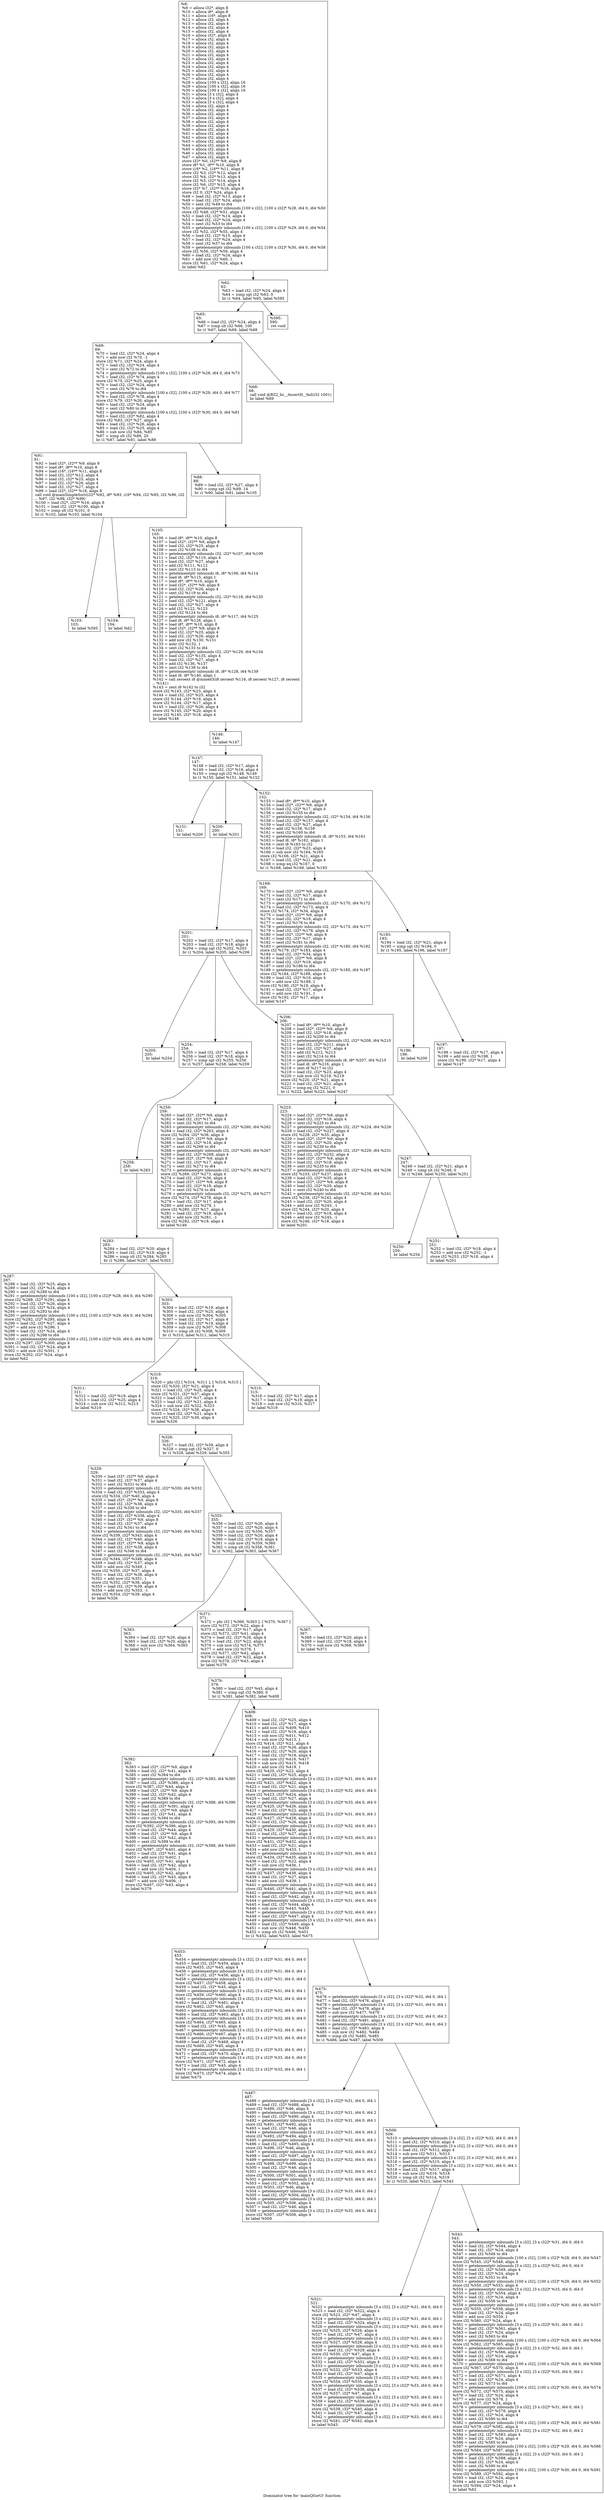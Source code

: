 digraph "Dominator tree for 'mainQSort3' function" {
	label="Dominator tree for 'mainQSort3' function";

	Node0xd1b7c0 [shape=record,label="{%8:\l  %9 = alloca i32*, align 8\l  %10 = alloca i8*, align 8\l  %11 = alloca i16*, align 8\l  %12 = alloca i32, align 4\l  %13 = alloca i32, align 4\l  %14 = alloca i32, align 4\l  %15 = alloca i32, align 4\l  %16 = alloca i32*, align 8\l  %17 = alloca i32, align 4\l  %18 = alloca i32, align 4\l  %19 = alloca i32, align 4\l  %20 = alloca i32, align 4\l  %21 = alloca i32, align 4\l  %22 = alloca i32, align 4\l  %23 = alloca i32, align 4\l  %24 = alloca i32, align 4\l  %25 = alloca i32, align 4\l  %26 = alloca i32, align 4\l  %27 = alloca i32, align 4\l  %28 = alloca [100 x i32], align 16\l  %29 = alloca [100 x i32], align 16\l  %30 = alloca [100 x i32], align 16\l  %31 = alloca [3 x i32], align 4\l  %32 = alloca [3 x i32], align 4\l  %33 = alloca [3 x i32], align 4\l  %34 = alloca i32, align 4\l  %35 = alloca i32, align 4\l  %36 = alloca i32, align 4\l  %37 = alloca i32, align 4\l  %38 = alloca i32, align 4\l  %39 = alloca i32, align 4\l  %40 = alloca i32, align 4\l  %41 = alloca i32, align 4\l  %42 = alloca i32, align 4\l  %43 = alloca i32, align 4\l  %44 = alloca i32, align 4\l  %45 = alloca i32, align 4\l  %46 = alloca i32, align 4\l  %47 = alloca i32, align 4\l  store i32* %0, i32** %9, align 8\l  store i8* %1, i8** %10, align 8\l  store i16* %2, i16** %11, align 8\l  store i32 %3, i32* %12, align 4\l  store i32 %4, i32* %13, align 4\l  store i32 %5, i32* %14, align 4\l  store i32 %6, i32* %15, align 4\l  store i32* %7, i32** %16, align 8\l  store i32 0, i32* %24, align 4\l  %48 = load i32, i32* %13, align 4\l  %49 = load i32, i32* %24, align 4\l  %50 = sext i32 %49 to i64\l  %51 = getelementptr inbounds [100 x i32], [100 x i32]* %28, i64 0, i64 %50\l  store i32 %48, i32* %51, align 4\l  %52 = load i32, i32* %14, align 4\l  %53 = load i32, i32* %24, align 4\l  %54 = sext i32 %53 to i64\l  %55 = getelementptr inbounds [100 x i32], [100 x i32]* %29, i64 0, i64 %54\l  store i32 %52, i32* %55, align 4\l  %56 = load i32, i32* %15, align 4\l  %57 = load i32, i32* %24, align 4\l  %58 = sext i32 %57 to i64\l  %59 = getelementptr inbounds [100 x i32], [100 x i32]* %30, i64 0, i64 %58\l  store i32 %56, i32* %59, align 4\l  %60 = load i32, i32* %24, align 4\l  %61 = add nsw i32 %60, 1\l  store i32 %61, i32* %24, align 4\l  br label %62\l}"];
	Node0xd1b7c0 -> Node0xc23fb0;
	Node0xc23fb0 [shape=record,label="{%62:\l62:                                               \l  %63 = load i32, i32* %24, align 4\l  %64 = icmp sgt i32 %63, 0\l  br i1 %64, label %65, label %595\l}"];
	Node0xc23fb0 -> Node0xd73430;
	Node0xc23fb0 -> Node0xc2b7d0;
	Node0xd73430 [shape=record,label="{%65:\l65:                                               \l  %66 = load i32, i32* %24, align 4\l  %67 = icmp slt i32 %66, 100\l  br i1 %67, label %69, label %68\l}"];
	Node0xd73430 -> Node0xa58880;
	Node0xd73430 -> Node0xb105a0;
	Node0xa58880 [shape=record,label="{%69:\l69:                                               \l  %70 = load i32, i32* %24, align 4\l  %71 = add nsw i32 %70, -1\l  store i32 %71, i32* %24, align 4\l  %72 = load i32, i32* %24, align 4\l  %73 = sext i32 %72 to i64\l  %74 = getelementptr inbounds [100 x i32], [100 x i32]* %28, i64 0, i64 %73\l  %75 = load i32, i32* %74, align 4\l  store i32 %75, i32* %25, align 4\l  %76 = load i32, i32* %24, align 4\l  %77 = sext i32 %76 to i64\l  %78 = getelementptr inbounds [100 x i32], [100 x i32]* %29, i64 0, i64 %77\l  %79 = load i32, i32* %78, align 4\l  store i32 %79, i32* %26, align 4\l  %80 = load i32, i32* %24, align 4\l  %81 = sext i32 %80 to i64\l  %82 = getelementptr inbounds [100 x i32], [100 x i32]* %30, i64 0, i64 %81\l  %83 = load i32, i32* %82, align 4\l  store i32 %83, i32* %27, align 4\l  %84 = load i32, i32* %26, align 4\l  %85 = load i32, i32* %25, align 4\l  %86 = sub nsw i32 %84, %85\l  %87 = icmp slt i32 %86, 20\l  br i1 %87, label %91, label %88\l}"];
	Node0xa58880 -> Node0xc72ef0;
	Node0xa58880 -> Node0xd6bf60;
	Node0xc72ef0 [shape=record,label="{%91:\l91:                                               \l  %92 = load i32*, i32** %9, align 8\l  %93 = load i8*, i8** %10, align 8\l  %94 = load i16*, i16** %11, align 8\l  %95 = load i32, i32* %12, align 4\l  %96 = load i32, i32* %25, align 4\l  %97 = load i32, i32* %26, align 4\l  %98 = load i32, i32* %27, align 4\l  %99 = load i32*, i32** %16, align 8\l  call void @mainSimpleSort(i32* %92, i8* %93, i16* %94, i32 %95, i32 %96, i32\l... %97, i32 %98, i32* %99)\l  %100 = load i32*, i32** %16, align 8\l  %101 = load i32, i32* %100, align 4\l  %102 = icmp slt i32 %101, 0\l  br i1 %102, label %103, label %104\l}"];
	Node0xc72ef0 -> Node0xce8fd0;
	Node0xc72ef0 -> Node0xc1a9d0;
	Node0xce8fd0 [shape=record,label="{%103:\l103:                                              \l  br label %595\l}"];
	Node0xc1a9d0 [shape=record,label="{%104:\l104:                                              \l  br label %62\l}"];
	Node0xd6bf60 [shape=record,label="{%88:\l88:                                               \l  %89 = load i32, i32* %27, align 4\l  %90 = icmp sgt i32 %89, 14\l  br i1 %90, label %91, label %105\l}"];
	Node0xd6bf60 -> Node0xd51b60;
	Node0xd51b60 [shape=record,label="{%105:\l105:                                              \l  %106 = load i8*, i8** %10, align 8\l  %107 = load i32*, i32** %9, align 8\l  %108 = load i32, i32* %25, align 4\l  %109 = sext i32 %108 to i64\l  %110 = getelementptr inbounds i32, i32* %107, i64 %109\l  %111 = load i32, i32* %110, align 4\l  %112 = load i32, i32* %27, align 4\l  %113 = add i32 %111, %112\l  %114 = zext i32 %113 to i64\l  %115 = getelementptr inbounds i8, i8* %106, i64 %114\l  %116 = load i8, i8* %115, align 1\l  %117 = load i8*, i8** %10, align 8\l  %118 = load i32*, i32** %9, align 8\l  %119 = load i32, i32* %26, align 4\l  %120 = sext i32 %119 to i64\l  %121 = getelementptr inbounds i32, i32* %118, i64 %120\l  %122 = load i32, i32* %121, align 4\l  %123 = load i32, i32* %27, align 4\l  %124 = add i32 %122, %123\l  %125 = zext i32 %124 to i64\l  %126 = getelementptr inbounds i8, i8* %117, i64 %125\l  %127 = load i8, i8* %126, align 1\l  %128 = load i8*, i8** %10, align 8\l  %129 = load i32*, i32** %9, align 8\l  %130 = load i32, i32* %25, align 4\l  %131 = load i32, i32* %26, align 4\l  %132 = add nsw i32 %130, %131\l  %133 = ashr i32 %132, 1\l  %134 = sext i32 %133 to i64\l  %135 = getelementptr inbounds i32, i32* %129, i64 %134\l  %136 = load i32, i32* %135, align 4\l  %137 = load i32, i32* %27, align 4\l  %138 = add i32 %136, %137\l  %139 = zext i32 %138 to i64\l  %140 = getelementptr inbounds i8, i8* %128, i64 %139\l  %141 = load i8, i8* %140, align 1\l  %142 = call zeroext i8 @mmed3(i8 zeroext %116, i8 zeroext %127, i8 zeroext\l... %141)\l  %143 = zext i8 %142 to i32\l  store i32 %143, i32* %23, align 4\l  %144 = load i32, i32* %25, align 4\l  store i32 %144, i32* %19, align 4\l  store i32 %144, i32* %17, align 4\l  %145 = load i32, i32* %26, align 4\l  store i32 %145, i32* %20, align 4\l  store i32 %145, i32* %18, align 4\l  br label %146\l}"];
	Node0xd51b60 -> Node0xadd790;
	Node0xadd790 [shape=record,label="{%146:\l146:                                              \l  br label %147\l}"];
	Node0xadd790 -> Node0xc078c0;
	Node0xc078c0 [shape=record,label="{%147:\l147:                                              \l  %148 = load i32, i32* %17, align 4\l  %149 = load i32, i32* %18, align 4\l  %150 = icmp sgt i32 %148, %149\l  br i1 %150, label %151, label %152\l}"];
	Node0xc078c0 -> Node0xb0e0d0;
	Node0xc078c0 -> Node0xcc2c30;
	Node0xc078c0 -> Node0xd5b7b0;
	Node0xb0e0d0 [shape=record,label="{%151:\l151:                                              \l  br label %200\l}"];
	Node0xcc2c30 [shape=record,label="{%200:\l200:                                              \l  br label %201\l}"];
	Node0xcc2c30 -> Node0xcdaa70;
	Node0xcdaa70 [shape=record,label="{%201:\l201:                                              \l  %202 = load i32, i32* %17, align 4\l  %203 = load i32, i32* %18, align 4\l  %204 = icmp sgt i32 %202, %203\l  br i1 %204, label %205, label %206\l}"];
	Node0xcdaa70 -> Node0xcd4d00;
	Node0xcdaa70 -> Node0xc7f780;
	Node0xcdaa70 -> Node0xc1fed0;
	Node0xcd4d00 [shape=record,label="{%205:\l205:                                              \l  br label %254\l}"];
	Node0xc7f780 [shape=record,label="{%254:\l254:                                              \l  %255 = load i32, i32* %17, align 4\l  %256 = load i32, i32* %18, align 4\l  %257 = icmp sgt i32 %255, %256\l  br i1 %257, label %258, label %259\l}"];
	Node0xc7f780 -> Node0xc06030;
	Node0xc7f780 -> Node0xce68c0;
	Node0xc06030 [shape=record,label="{%258:\l258:                                              \l  br label %283\l}"];
	Node0xc06030 -> Node0xd01650;
	Node0xd01650 [shape=record,label="{%283:\l283:                                              \l  %284 = load i32, i32* %20, align 4\l  %285 = load i32, i32* %19, align 4\l  %286 = icmp slt i32 %284, %285\l  br i1 %286, label %287, label %303\l}"];
	Node0xd01650 -> Node0xcd7c70;
	Node0xd01650 -> Node0xbcbd40;
	Node0xcd7c70 [shape=record,label="{%287:\l287:                                              \l  %288 = load i32, i32* %25, align 4\l  %289 = load i32, i32* %24, align 4\l  %290 = sext i32 %289 to i64\l  %291 = getelementptr inbounds [100 x i32], [100 x i32]* %28, i64 0, i64 %290\l  store i32 %288, i32* %291, align 4\l  %292 = load i32, i32* %26, align 4\l  %293 = load i32, i32* %24, align 4\l  %294 = sext i32 %293 to i64\l  %295 = getelementptr inbounds [100 x i32], [100 x i32]* %29, i64 0, i64 %294\l  store i32 %292, i32* %295, align 4\l  %296 = load i32, i32* %27, align 4\l  %297 = add nsw i32 %296, 1\l  %298 = load i32, i32* %24, align 4\l  %299 = sext i32 %298 to i64\l  %300 = getelementptr inbounds [100 x i32], [100 x i32]* %30, i64 0, i64 %299\l  store i32 %297, i32* %300, align 4\l  %301 = load i32, i32* %24, align 4\l  %302 = add nsw i32 %301, 1\l  store i32 %302, i32* %24, align 4\l  br label %62\l}"];
	Node0xbcbd40 [shape=record,label="{%303:\l303:                                              \l  %304 = load i32, i32* %19, align 4\l  %305 = load i32, i32* %25, align 4\l  %306 = sub nsw i32 %304, %305\l  %307 = load i32, i32* %17, align 4\l  %308 = load i32, i32* %19, align 4\l  %309 = sub nsw i32 %307, %308\l  %310 = icmp slt i32 %306, %309\l  br i1 %310, label %311, label %315\l}"];
	Node0xbcbd40 -> Node0xc11520;
	Node0xbcbd40 -> Node0xa77f30;
	Node0xbcbd40 -> Node0xd6bab0;
	Node0xc11520 [shape=record,label="{%311:\l311:                                              \l  %312 = load i32, i32* %19, align 4\l  %313 = load i32, i32* %25, align 4\l  %314 = sub nsw i32 %312, %313\l  br label %319\l}"];
	Node0xa77f30 [shape=record,label="{%319:\l319:                                              \l  %320 = phi i32 [ %314, %311 ], [ %318, %315 ]\l  store i32 %320, i32* %21, align 4\l  %321 = load i32, i32* %25, align 4\l  store i32 %321, i32* %37, align 4\l  %322 = load i32, i32* %17, align 4\l  %323 = load i32, i32* %21, align 4\l  %324 = sub nsw i32 %322, %323\l  store i32 %324, i32* %38, align 4\l  %325 = load i32, i32* %21, align 4\l  store i32 %325, i32* %39, align 4\l  br label %326\l}"];
	Node0xa77f30 -> Node0xc09670;
	Node0xc09670 [shape=record,label="{%326:\l326:                                              \l  %327 = load i32, i32* %39, align 4\l  %328 = icmp sgt i32 %327, 0\l  br i1 %328, label %329, label %355\l}"];
	Node0xc09670 -> Node0xcaf320;
	Node0xc09670 -> Node0xd70d20;
	Node0xcaf320 [shape=record,label="{%329:\l329:                                              \l  %330 = load i32*, i32** %9, align 8\l  %331 = load i32, i32* %37, align 4\l  %332 = sext i32 %331 to i64\l  %333 = getelementptr inbounds i32, i32* %330, i64 %332\l  %334 = load i32, i32* %333, align 4\l  store i32 %334, i32* %40, align 4\l  %335 = load i32*, i32** %9, align 8\l  %336 = load i32, i32* %38, align 4\l  %337 = sext i32 %336 to i64\l  %338 = getelementptr inbounds i32, i32* %335, i64 %337\l  %339 = load i32, i32* %338, align 4\l  %340 = load i32*, i32** %9, align 8\l  %341 = load i32, i32* %37, align 4\l  %342 = sext i32 %341 to i64\l  %343 = getelementptr inbounds i32, i32* %340, i64 %342\l  store i32 %339, i32* %343, align 4\l  %344 = load i32, i32* %40, align 4\l  %345 = load i32*, i32** %9, align 8\l  %346 = load i32, i32* %38, align 4\l  %347 = sext i32 %346 to i64\l  %348 = getelementptr inbounds i32, i32* %345, i64 %347\l  store i32 %344, i32* %348, align 4\l  %349 = load i32, i32* %37, align 4\l  %350 = add nsw i32 %349, 1\l  store i32 %350, i32* %37, align 4\l  %351 = load i32, i32* %38, align 4\l  %352 = add nsw i32 %351, 1\l  store i32 %352, i32* %38, align 4\l  %353 = load i32, i32* %39, align 4\l  %354 = add nsw i32 %353, -1\l  store i32 %354, i32* %39, align 4\l  br label %326\l}"];
	Node0xd70d20 [shape=record,label="{%355:\l355:                                              \l  %356 = load i32, i32* %26, align 4\l  %357 = load i32, i32* %20, align 4\l  %358 = sub nsw i32 %356, %357\l  %359 = load i32, i32* %20, align 4\l  %360 = load i32, i32* %18, align 4\l  %361 = sub nsw i32 %359, %360\l  %362 = icmp slt i32 %358, %361\l  br i1 %362, label %363, label %367\l}"];
	Node0xd70d20 -> Node0xcdf7f0;
	Node0xd70d20 -> Node0xc72a80;
	Node0xd70d20 -> Node0xcd8120;
	Node0xcdf7f0 [shape=record,label="{%363:\l363:                                              \l  %364 = load i32, i32* %26, align 4\l  %365 = load i32, i32* %20, align 4\l  %366 = sub nsw i32 %364, %365\l  br label %371\l}"];
	Node0xc72a80 [shape=record,label="{%371:\l371:                                              \l  %372 = phi i32 [ %366, %363 ], [ %370, %367 ]\l  store i32 %372, i32* %22, align 4\l  %373 = load i32, i32* %17, align 4\l  store i32 %373, i32* %41, align 4\l  %374 = load i32, i32* %26, align 4\l  %375 = load i32, i32* %22, align 4\l  %376 = sub nsw i32 %374, %375\l  %377 = add nsw i32 %376, 1\l  store i32 %377, i32* %42, align 4\l  %378 = load i32, i32* %22, align 4\l  store i32 %378, i32* %43, align 4\l  br label %379\l}"];
	Node0xc72a80 -> Node0xc8ab80;
	Node0xc8ab80 [shape=record,label="{%379:\l379:                                              \l  %380 = load i32, i32* %43, align 4\l  %381 = icmp sgt i32 %380, 0\l  br i1 %381, label %382, label %408\l}"];
	Node0xc8ab80 -> Node0xce20b0;
	Node0xc8ab80 -> Node0xce8b70;
	Node0xce20b0 [shape=record,label="{%382:\l382:                                              \l  %383 = load i32*, i32** %9, align 8\l  %384 = load i32, i32* %41, align 4\l  %385 = sext i32 %384 to i64\l  %386 = getelementptr inbounds i32, i32* %383, i64 %385\l  %387 = load i32, i32* %386, align 4\l  store i32 %387, i32* %44, align 4\l  %388 = load i32*, i32** %9, align 8\l  %389 = load i32, i32* %42, align 4\l  %390 = sext i32 %389 to i64\l  %391 = getelementptr inbounds i32, i32* %388, i64 %390\l  %392 = load i32, i32* %391, align 4\l  %393 = load i32*, i32** %9, align 8\l  %394 = load i32, i32* %41, align 4\l  %395 = sext i32 %394 to i64\l  %396 = getelementptr inbounds i32, i32* %393, i64 %395\l  store i32 %392, i32* %396, align 4\l  %397 = load i32, i32* %44, align 4\l  %398 = load i32*, i32** %9, align 8\l  %399 = load i32, i32* %42, align 4\l  %400 = sext i32 %399 to i64\l  %401 = getelementptr inbounds i32, i32* %398, i64 %400\l  store i32 %397, i32* %401, align 4\l  %402 = load i32, i32* %41, align 4\l  %403 = add nsw i32 %402, 1\l  store i32 %403, i32* %41, align 4\l  %404 = load i32, i32* %42, align 4\l  %405 = add nsw i32 %404, 1\l  store i32 %405, i32* %42, align 4\l  %406 = load i32, i32* %43, align 4\l  %407 = add nsw i32 %406, -1\l  store i32 %407, i32* %43, align 4\l  br label %379\l}"];
	Node0xce8b70 [shape=record,label="{%408:\l408:                                              \l  %409 = load i32, i32* %25, align 4\l  %410 = load i32, i32* %17, align 4\l  %411 = add nsw i32 %409, %410\l  %412 = load i32, i32* %19, align 4\l  %413 = sub nsw i32 %411, %412\l  %414 = sub nsw i32 %413, 1\l  store i32 %414, i32* %21, align 4\l  %415 = load i32, i32* %26, align 4\l  %416 = load i32, i32* %20, align 4\l  %417 = load i32, i32* %18, align 4\l  %418 = sub nsw i32 %416, %417\l  %419 = sub nsw i32 %415, %418\l  %420 = add nsw i32 %419, 1\l  store i32 %420, i32* %22, align 4\l  %421 = load i32, i32* %25, align 4\l  %422 = getelementptr inbounds [3 x i32], [3 x i32]* %31, i64 0, i64 0\l  store i32 %421, i32* %422, align 4\l  %423 = load i32, i32* %21, align 4\l  %424 = getelementptr inbounds [3 x i32], [3 x i32]* %32, i64 0, i64 0\l  store i32 %423, i32* %424, align 4\l  %425 = load i32, i32* %27, align 4\l  %426 = getelementptr inbounds [3 x i32], [3 x i32]* %33, i64 0, i64 0\l  store i32 %425, i32* %426, align 4\l  %427 = load i32, i32* %22, align 4\l  %428 = getelementptr inbounds [3 x i32], [3 x i32]* %31, i64 0, i64 1\l  store i32 %427, i32* %428, align 4\l  %429 = load i32, i32* %26, align 4\l  %430 = getelementptr inbounds [3 x i32], [3 x i32]* %32, i64 0, i64 1\l  store i32 %429, i32* %430, align 4\l  %431 = load i32, i32* %27, align 4\l  %432 = getelementptr inbounds [3 x i32], [3 x i32]* %33, i64 0, i64 1\l  store i32 %431, i32* %432, align 4\l  %433 = load i32, i32* %21, align 4\l  %434 = add nsw i32 %433, 1\l  %435 = getelementptr inbounds [3 x i32], [3 x i32]* %31, i64 0, i64 2\l  store i32 %434, i32* %435, align 4\l  %436 = load i32, i32* %22, align 4\l  %437 = sub nsw i32 %436, 1\l  %438 = getelementptr inbounds [3 x i32], [3 x i32]* %32, i64 0, i64 2\l  store i32 %437, i32* %438, align 4\l  %439 = load i32, i32* %27, align 4\l  %440 = add nsw i32 %439, 1\l  %441 = getelementptr inbounds [3 x i32], [3 x i32]* %33, i64 0, i64 2\l  store i32 %440, i32* %441, align 4\l  %442 = getelementptr inbounds [3 x i32], [3 x i32]* %32, i64 0, i64 0\l  %443 = load i32, i32* %442, align 4\l  %444 = getelementptr inbounds [3 x i32], [3 x i32]* %31, i64 0, i64 0\l  %445 = load i32, i32* %444, align 4\l  %446 = sub nsw i32 %443, %445\l  %447 = getelementptr inbounds [3 x i32], [3 x i32]* %32, i64 0, i64 1\l  %448 = load i32, i32* %447, align 4\l  %449 = getelementptr inbounds [3 x i32], [3 x i32]* %31, i64 0, i64 1\l  %450 = load i32, i32* %449, align 4\l  %451 = sub nsw i32 %448, %450\l  %452 = icmp slt i32 %446, %451\l  br i1 %452, label %453, label %475\l}"];
	Node0xce8b70 -> Node0xc11950;
	Node0xce8b70 -> Node0xa31c30;
	Node0xc11950 [shape=record,label="{%453:\l453:                                              \l  %454 = getelementptr inbounds [3 x i32], [3 x i32]* %31, i64 0, i64 0\l  %455 = load i32, i32* %454, align 4\l  store i32 %455, i32* %45, align 4\l  %456 = getelementptr inbounds [3 x i32], [3 x i32]* %31, i64 0, i64 1\l  %457 = load i32, i32* %456, align 4\l  %458 = getelementptr inbounds [3 x i32], [3 x i32]* %31, i64 0, i64 0\l  store i32 %457, i32* %458, align 4\l  %459 = load i32, i32* %45, align 4\l  %460 = getelementptr inbounds [3 x i32], [3 x i32]* %31, i64 0, i64 1\l  store i32 %459, i32* %460, align 4\l  %461 = getelementptr inbounds [3 x i32], [3 x i32]* %32, i64 0, i64 0\l  %462 = load i32, i32* %461, align 4\l  store i32 %462, i32* %45, align 4\l  %463 = getelementptr inbounds [3 x i32], [3 x i32]* %32, i64 0, i64 1\l  %464 = load i32, i32* %463, align 4\l  %465 = getelementptr inbounds [3 x i32], [3 x i32]* %32, i64 0, i64 0\l  store i32 %464, i32* %465, align 4\l  %466 = load i32, i32* %45, align 4\l  %467 = getelementptr inbounds [3 x i32], [3 x i32]* %32, i64 0, i64 1\l  store i32 %466, i32* %467, align 4\l  %468 = getelementptr inbounds [3 x i32], [3 x i32]* %33, i64 0, i64 0\l  %469 = load i32, i32* %468, align 4\l  store i32 %469, i32* %45, align 4\l  %470 = getelementptr inbounds [3 x i32], [3 x i32]* %33, i64 0, i64 1\l  %471 = load i32, i32* %470, align 4\l  %472 = getelementptr inbounds [3 x i32], [3 x i32]* %33, i64 0, i64 0\l  store i32 %471, i32* %472, align 4\l  %473 = load i32, i32* %45, align 4\l  %474 = getelementptr inbounds [3 x i32], [3 x i32]* %33, i64 0, i64 1\l  store i32 %473, i32* %474, align 4\l  br label %475\l}"];
	Node0xa31c30 [shape=record,label="{%475:\l475:                                              \l  %476 = getelementptr inbounds [3 x i32], [3 x i32]* %32, i64 0, i64 1\l  %477 = load i32, i32* %476, align 4\l  %478 = getelementptr inbounds [3 x i32], [3 x i32]* %31, i64 0, i64 1\l  %479 = load i32, i32* %478, align 4\l  %480 = sub nsw i32 %477, %479\l  %481 = getelementptr inbounds [3 x i32], [3 x i32]* %32, i64 0, i64 2\l  %482 = load i32, i32* %481, align 4\l  %483 = getelementptr inbounds [3 x i32], [3 x i32]* %31, i64 0, i64 2\l  %484 = load i32, i32* %483, align 4\l  %485 = sub nsw i32 %482, %484\l  %486 = icmp slt i32 %480, %485\l  br i1 %486, label %487, label %509\l}"];
	Node0xa31c30 -> Node0xa80c80;
	Node0xa31c30 -> Node0xcb7310;
	Node0xa80c80 [shape=record,label="{%487:\l487:                                              \l  %488 = getelementptr inbounds [3 x i32], [3 x i32]* %31, i64 0, i64 1\l  %489 = load i32, i32* %488, align 4\l  store i32 %489, i32* %46, align 4\l  %490 = getelementptr inbounds [3 x i32], [3 x i32]* %31, i64 0, i64 2\l  %491 = load i32, i32* %490, align 4\l  %492 = getelementptr inbounds [3 x i32], [3 x i32]* %31, i64 0, i64 1\l  store i32 %491, i32* %492, align 4\l  %493 = load i32, i32* %46, align 4\l  %494 = getelementptr inbounds [3 x i32], [3 x i32]* %31, i64 0, i64 2\l  store i32 %493, i32* %494, align 4\l  %495 = getelementptr inbounds [3 x i32], [3 x i32]* %32, i64 0, i64 1\l  %496 = load i32, i32* %495, align 4\l  store i32 %496, i32* %46, align 4\l  %497 = getelementptr inbounds [3 x i32], [3 x i32]* %32, i64 0, i64 2\l  %498 = load i32, i32* %497, align 4\l  %499 = getelementptr inbounds [3 x i32], [3 x i32]* %32, i64 0, i64 1\l  store i32 %498, i32* %499, align 4\l  %500 = load i32, i32* %46, align 4\l  %501 = getelementptr inbounds [3 x i32], [3 x i32]* %32, i64 0, i64 2\l  store i32 %500, i32* %501, align 4\l  %502 = getelementptr inbounds [3 x i32], [3 x i32]* %33, i64 0, i64 1\l  %503 = load i32, i32* %502, align 4\l  store i32 %503, i32* %46, align 4\l  %504 = getelementptr inbounds [3 x i32], [3 x i32]* %33, i64 0, i64 2\l  %505 = load i32, i32* %504, align 4\l  %506 = getelementptr inbounds [3 x i32], [3 x i32]* %33, i64 0, i64 1\l  store i32 %505, i32* %506, align 4\l  %507 = load i32, i32* %46, align 4\l  %508 = getelementptr inbounds [3 x i32], [3 x i32]* %33, i64 0, i64 2\l  store i32 %507, i32* %508, align 4\l  br label %509\l}"];
	Node0xcb7310 [shape=record,label="{%509:\l509:                                              \l  %510 = getelementptr inbounds [3 x i32], [3 x i32]* %32, i64 0, i64 0\l  %511 = load i32, i32* %510, align 4\l  %512 = getelementptr inbounds [3 x i32], [3 x i32]* %31, i64 0, i64 0\l  %513 = load i32, i32* %512, align 4\l  %514 = sub nsw i32 %511, %513\l  %515 = getelementptr inbounds [3 x i32], [3 x i32]* %32, i64 0, i64 1\l  %516 = load i32, i32* %515, align 4\l  %517 = getelementptr inbounds [3 x i32], [3 x i32]* %31, i64 0, i64 1\l  %518 = load i32, i32* %517, align 4\l  %519 = sub nsw i32 %516, %518\l  %520 = icmp slt i32 %514, %519\l  br i1 %520, label %521, label %543\l}"];
	Node0xcb7310 -> Node0xccb2f0;
	Node0xcb7310 -> Node0xc5ae20;
	Node0xccb2f0 [shape=record,label="{%521:\l521:                                              \l  %522 = getelementptr inbounds [3 x i32], [3 x i32]* %31, i64 0, i64 0\l  %523 = load i32, i32* %522, align 4\l  store i32 %523, i32* %47, align 4\l  %524 = getelementptr inbounds [3 x i32], [3 x i32]* %31, i64 0, i64 1\l  %525 = load i32, i32* %524, align 4\l  %526 = getelementptr inbounds [3 x i32], [3 x i32]* %31, i64 0, i64 0\l  store i32 %525, i32* %526, align 4\l  %527 = load i32, i32* %47, align 4\l  %528 = getelementptr inbounds [3 x i32], [3 x i32]* %31, i64 0, i64 1\l  store i32 %527, i32* %528, align 4\l  %529 = getelementptr inbounds [3 x i32], [3 x i32]* %32, i64 0, i64 0\l  %530 = load i32, i32* %529, align 4\l  store i32 %530, i32* %47, align 4\l  %531 = getelementptr inbounds [3 x i32], [3 x i32]* %32, i64 0, i64 1\l  %532 = load i32, i32* %531, align 4\l  %533 = getelementptr inbounds [3 x i32], [3 x i32]* %32, i64 0, i64 0\l  store i32 %532, i32* %533, align 4\l  %534 = load i32, i32* %47, align 4\l  %535 = getelementptr inbounds [3 x i32], [3 x i32]* %32, i64 0, i64 1\l  store i32 %534, i32* %535, align 4\l  %536 = getelementptr inbounds [3 x i32], [3 x i32]* %33, i64 0, i64 0\l  %537 = load i32, i32* %536, align 4\l  store i32 %537, i32* %47, align 4\l  %538 = getelementptr inbounds [3 x i32], [3 x i32]* %33, i64 0, i64 1\l  %539 = load i32, i32* %538, align 4\l  %540 = getelementptr inbounds [3 x i32], [3 x i32]* %33, i64 0, i64 0\l  store i32 %539, i32* %540, align 4\l  %541 = load i32, i32* %47, align 4\l  %542 = getelementptr inbounds [3 x i32], [3 x i32]* %33, i64 0, i64 1\l  store i32 %541, i32* %542, align 4\l  br label %543\l}"];
	Node0xc5ae20 [shape=record,label="{%543:\l543:                                              \l  %544 = getelementptr inbounds [3 x i32], [3 x i32]* %31, i64 0, i64 0\l  %545 = load i32, i32* %544, align 4\l  %546 = load i32, i32* %24, align 4\l  %547 = sext i32 %546 to i64\l  %548 = getelementptr inbounds [100 x i32], [100 x i32]* %28, i64 0, i64 %547\l  store i32 %545, i32* %548, align 4\l  %549 = getelementptr inbounds [3 x i32], [3 x i32]* %32, i64 0, i64 0\l  %550 = load i32, i32* %549, align 4\l  %551 = load i32, i32* %24, align 4\l  %552 = sext i32 %551 to i64\l  %553 = getelementptr inbounds [100 x i32], [100 x i32]* %29, i64 0, i64 %552\l  store i32 %550, i32* %553, align 4\l  %554 = getelementptr inbounds [3 x i32], [3 x i32]* %33, i64 0, i64 0\l  %555 = load i32, i32* %554, align 4\l  %556 = load i32, i32* %24, align 4\l  %557 = sext i32 %556 to i64\l  %558 = getelementptr inbounds [100 x i32], [100 x i32]* %30, i64 0, i64 %557\l  store i32 %555, i32* %558, align 4\l  %559 = load i32, i32* %24, align 4\l  %560 = add nsw i32 %559, 1\l  store i32 %560, i32* %24, align 4\l  %561 = getelementptr inbounds [3 x i32], [3 x i32]* %31, i64 0, i64 1\l  %562 = load i32, i32* %561, align 4\l  %563 = load i32, i32* %24, align 4\l  %564 = sext i32 %563 to i64\l  %565 = getelementptr inbounds [100 x i32], [100 x i32]* %28, i64 0, i64 %564\l  store i32 %562, i32* %565, align 4\l  %566 = getelementptr inbounds [3 x i32], [3 x i32]* %32, i64 0, i64 1\l  %567 = load i32, i32* %566, align 4\l  %568 = load i32, i32* %24, align 4\l  %569 = sext i32 %568 to i64\l  %570 = getelementptr inbounds [100 x i32], [100 x i32]* %29, i64 0, i64 %569\l  store i32 %567, i32* %570, align 4\l  %571 = getelementptr inbounds [3 x i32], [3 x i32]* %33, i64 0, i64 1\l  %572 = load i32, i32* %571, align 4\l  %573 = load i32, i32* %24, align 4\l  %574 = sext i32 %573 to i64\l  %575 = getelementptr inbounds [100 x i32], [100 x i32]* %30, i64 0, i64 %574\l  store i32 %572, i32* %575, align 4\l  %576 = load i32, i32* %24, align 4\l  %577 = add nsw i32 %576, 1\l  store i32 %577, i32* %24, align 4\l  %578 = getelementptr inbounds [3 x i32], [3 x i32]* %31, i64 0, i64 2\l  %579 = load i32, i32* %578, align 4\l  %580 = load i32, i32* %24, align 4\l  %581 = sext i32 %580 to i64\l  %582 = getelementptr inbounds [100 x i32], [100 x i32]* %28, i64 0, i64 %581\l  store i32 %579, i32* %582, align 4\l  %583 = getelementptr inbounds [3 x i32], [3 x i32]* %32, i64 0, i64 2\l  %584 = load i32, i32* %583, align 4\l  %585 = load i32, i32* %24, align 4\l  %586 = sext i32 %585 to i64\l  %587 = getelementptr inbounds [100 x i32], [100 x i32]* %29, i64 0, i64 %586\l  store i32 %584, i32* %587, align 4\l  %588 = getelementptr inbounds [3 x i32], [3 x i32]* %33, i64 0, i64 2\l  %589 = load i32, i32* %588, align 4\l  %590 = load i32, i32* %24, align 4\l  %591 = sext i32 %590 to i64\l  %592 = getelementptr inbounds [100 x i32], [100 x i32]* %30, i64 0, i64 %591\l  store i32 %589, i32* %592, align 4\l  %593 = load i32, i32* %24, align 4\l  %594 = add nsw i32 %593, 1\l  store i32 %594, i32* %24, align 4\l  br label %62\l}"];
	Node0xcd8120 [shape=record,label="{%367:\l367:                                              \l  %368 = load i32, i32* %20, align 4\l  %369 = load i32, i32* %18, align 4\l  %370 = sub nsw i32 %368, %369\l  br label %371\l}"];
	Node0xd6bab0 [shape=record,label="{%315:\l315:                                              \l  %316 = load i32, i32* %17, align 4\l  %317 = load i32, i32* %19, align 4\l  %318 = sub nsw i32 %316, %317\l  br label %319\l}"];
	Node0xce68c0 [shape=record,label="{%259:\l259:                                              \l  %260 = load i32*, i32** %9, align 8\l  %261 = load i32, i32* %17, align 4\l  %262 = sext i32 %261 to i64\l  %263 = getelementptr inbounds i32, i32* %260, i64 %262\l  %264 = load i32, i32* %263, align 4\l  store i32 %264, i32* %36, align 4\l  %265 = load i32*, i32** %9, align 8\l  %266 = load i32, i32* %18, align 4\l  %267 = sext i32 %266 to i64\l  %268 = getelementptr inbounds i32, i32* %265, i64 %267\l  %269 = load i32, i32* %268, align 4\l  %270 = load i32*, i32** %9, align 8\l  %271 = load i32, i32* %17, align 4\l  %272 = sext i32 %271 to i64\l  %273 = getelementptr inbounds i32, i32* %270, i64 %272\l  store i32 %269, i32* %273, align 4\l  %274 = load i32, i32* %36, align 4\l  %275 = load i32*, i32** %9, align 8\l  %276 = load i32, i32* %18, align 4\l  %277 = sext i32 %276 to i64\l  %278 = getelementptr inbounds i32, i32* %275, i64 %277\l  store i32 %274, i32* %278, align 4\l  %279 = load i32, i32* %17, align 4\l  %280 = add nsw i32 %279, 1\l  store i32 %280, i32* %17, align 4\l  %281 = load i32, i32* %18, align 4\l  %282 = add nsw i32 %281, -1\l  store i32 %282, i32* %18, align 4\l  br label %146\l}"];
	Node0xc1fed0 [shape=record,label="{%206:\l206:                                              \l  %207 = load i8*, i8** %10, align 8\l  %208 = load i32*, i32** %9, align 8\l  %209 = load i32, i32* %18, align 4\l  %210 = sext i32 %209 to i64\l  %211 = getelementptr inbounds i32, i32* %208, i64 %210\l  %212 = load i32, i32* %211, align 4\l  %213 = load i32, i32* %27, align 4\l  %214 = add i32 %212, %213\l  %215 = zext i32 %214 to i64\l  %216 = getelementptr inbounds i8, i8* %207, i64 %215\l  %217 = load i8, i8* %216, align 1\l  %218 = zext i8 %217 to i32\l  %219 = load i32, i32* %23, align 4\l  %220 = sub nsw i32 %218, %219\l  store i32 %220, i32* %21, align 4\l  %221 = load i32, i32* %21, align 4\l  %222 = icmp eq i32 %221, 0\l  br i1 %222, label %223, label %247\l}"];
	Node0xc1fed0 -> Node0xc91940;
	Node0xc1fed0 -> Node0xce8220;
	Node0xc91940 [shape=record,label="{%223:\l223:                                              \l  %224 = load i32*, i32** %9, align 8\l  %225 = load i32, i32* %18, align 4\l  %226 = sext i32 %225 to i64\l  %227 = getelementptr inbounds i32, i32* %224, i64 %226\l  %228 = load i32, i32* %227, align 4\l  store i32 %228, i32* %35, align 4\l  %229 = load i32*, i32** %9, align 8\l  %230 = load i32, i32* %20, align 4\l  %231 = sext i32 %230 to i64\l  %232 = getelementptr inbounds i32, i32* %229, i64 %231\l  %233 = load i32, i32* %232, align 4\l  %234 = load i32*, i32** %9, align 8\l  %235 = load i32, i32* %18, align 4\l  %236 = sext i32 %235 to i64\l  %237 = getelementptr inbounds i32, i32* %234, i64 %236\l  store i32 %233, i32* %237, align 4\l  %238 = load i32, i32* %35, align 4\l  %239 = load i32*, i32** %9, align 8\l  %240 = load i32, i32* %20, align 4\l  %241 = sext i32 %240 to i64\l  %242 = getelementptr inbounds i32, i32* %239, i64 %241\l  store i32 %238, i32* %242, align 4\l  %243 = load i32, i32* %20, align 4\l  %244 = add nsw i32 %243, -1\l  store i32 %244, i32* %20, align 4\l  %245 = load i32, i32* %18, align 4\l  %246 = add nsw i32 %245, -1\l  store i32 %246, i32* %18, align 4\l  br label %201\l}"];
	Node0xce8220 [shape=record,label="{%247:\l247:                                              \l  %248 = load i32, i32* %21, align 4\l  %249 = icmp slt i32 %248, 0\l  br i1 %249, label %250, label %251\l}"];
	Node0xce8220 -> Node0xa92360;
	Node0xce8220 -> Node0xb17640;
	Node0xa92360 [shape=record,label="{%250:\l250:                                              \l  br label %254\l}"];
	Node0xb17640 [shape=record,label="{%251:\l251:                                              \l  %252 = load i32, i32* %18, align 4\l  %253 = add nsw i32 %252, -1\l  store i32 %253, i32* %18, align 4\l  br label %201\l}"];
	Node0xd5b7b0 [shape=record,label="{%152:\l152:                                              \l  %153 = load i8*, i8** %10, align 8\l  %154 = load i32*, i32** %9, align 8\l  %155 = load i32, i32* %17, align 4\l  %156 = sext i32 %155 to i64\l  %157 = getelementptr inbounds i32, i32* %154, i64 %156\l  %158 = load i32, i32* %157, align 4\l  %159 = load i32, i32* %27, align 4\l  %160 = add i32 %158, %159\l  %161 = zext i32 %160 to i64\l  %162 = getelementptr inbounds i8, i8* %153, i64 %161\l  %163 = load i8, i8* %162, align 1\l  %164 = zext i8 %163 to i32\l  %165 = load i32, i32* %23, align 4\l  %166 = sub nsw i32 %164, %165\l  store i32 %166, i32* %21, align 4\l  %167 = load i32, i32* %21, align 4\l  %168 = icmp eq i32 %167, 0\l  br i1 %168, label %169, label %193\l}"];
	Node0xd5b7b0 -> Node0xce3f70;
	Node0xd5b7b0 -> Node0xcbdfc0;
	Node0xce3f70 [shape=record,label="{%169:\l169:                                              \l  %170 = load i32*, i32** %9, align 8\l  %171 = load i32, i32* %17, align 4\l  %172 = sext i32 %171 to i64\l  %173 = getelementptr inbounds i32, i32* %170, i64 %172\l  %174 = load i32, i32* %173, align 4\l  store i32 %174, i32* %34, align 4\l  %175 = load i32*, i32** %9, align 8\l  %176 = load i32, i32* %19, align 4\l  %177 = sext i32 %176 to i64\l  %178 = getelementptr inbounds i32, i32* %175, i64 %177\l  %179 = load i32, i32* %178, align 4\l  %180 = load i32*, i32** %9, align 8\l  %181 = load i32, i32* %17, align 4\l  %182 = sext i32 %181 to i64\l  %183 = getelementptr inbounds i32, i32* %180, i64 %182\l  store i32 %179, i32* %183, align 4\l  %184 = load i32, i32* %34, align 4\l  %185 = load i32*, i32** %9, align 8\l  %186 = load i32, i32* %19, align 4\l  %187 = sext i32 %186 to i64\l  %188 = getelementptr inbounds i32, i32* %185, i64 %187\l  store i32 %184, i32* %188, align 4\l  %189 = load i32, i32* %19, align 4\l  %190 = add nsw i32 %189, 1\l  store i32 %190, i32* %19, align 4\l  %191 = load i32, i32* %17, align 4\l  %192 = add nsw i32 %191, 1\l  store i32 %192, i32* %17, align 4\l  br label %147\l}"];
	Node0xcbdfc0 [shape=record,label="{%193:\l193:                                              \l  %194 = load i32, i32* %21, align 4\l  %195 = icmp sgt i32 %194, 0\l  br i1 %195, label %196, label %197\l}"];
	Node0xcbdfc0 -> Node0xc713e0;
	Node0xcbdfc0 -> Node0xd1d6d0;
	Node0xc713e0 [shape=record,label="{%196:\l196:                                              \l  br label %200\l}"];
	Node0xd1d6d0 [shape=record,label="{%197:\l197:                                              \l  %198 = load i32, i32* %17, align 4\l  %199 = add nsw i32 %198, 1\l  store i32 %199, i32* %17, align 4\l  br label %147\l}"];
	Node0xb105a0 [shape=record,label="{%68:\l68:                                               \l  call void @BZ2_bz__AssertH__fail(i32 1001)\l  br label %69\l}"];
	Node0xc2b7d0 [shape=record,label="{%595:\l595:                                              \l  ret void\l}"];
}
